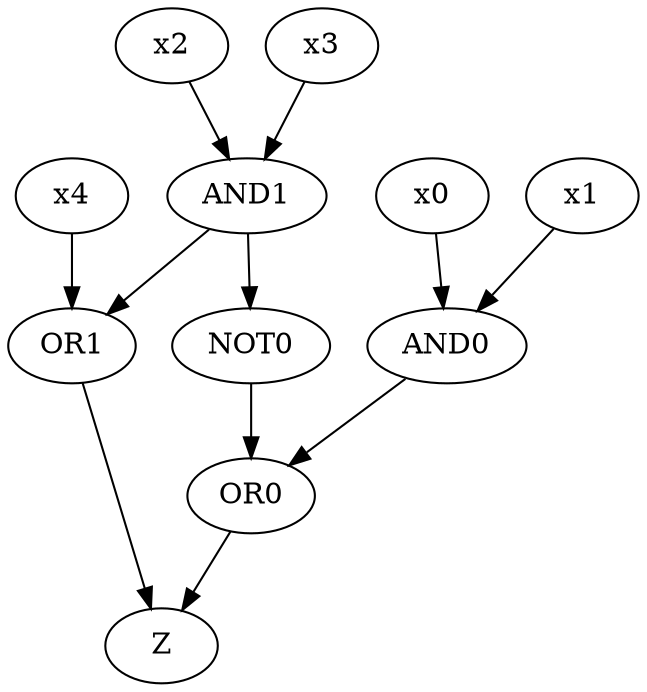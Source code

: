 digraph "Circuit Graph" {
	OR0 -> Z
	OR1 -> Z
	NOT0 -> OR0
	AND0 -> OR0
	AND1 -> NOT0
	x2 -> AND1
	x3 -> AND1
	x0 -> AND0
	x1 -> AND0
	AND1 -> OR1
	x4 -> OR1
}
